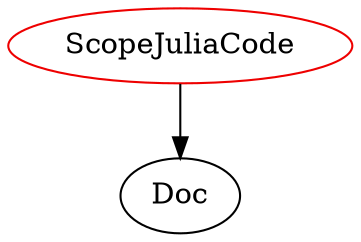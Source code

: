 digraph scopejuliacode{
ScopeJuliaCode	[shape=oval, color=red2, label="ScopeJuliaCode"];
ScopeJuliaCode -> Doc;
}
